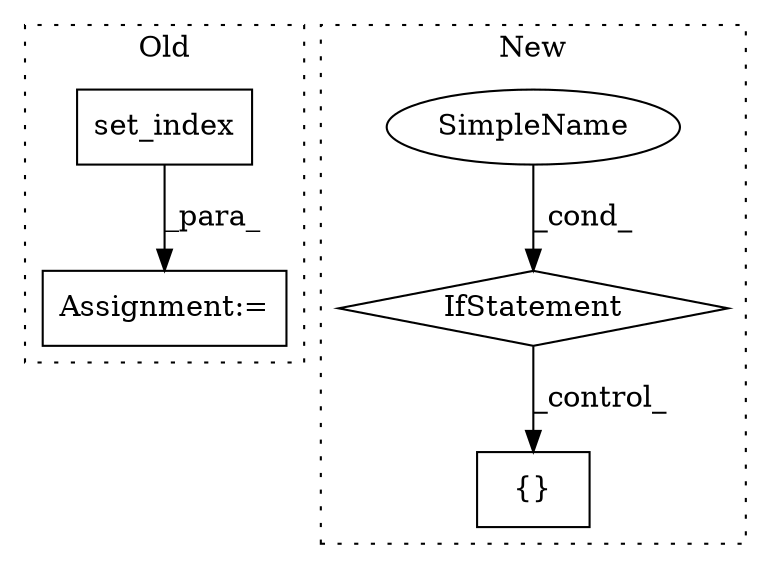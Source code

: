 digraph G {
subgraph cluster0 {
1 [label="set_index" a="32" s="7321,7365" l="10,1" shape="box"];
3 [label="Assignment:=" a="7" s="7286" l="1" shape="box"];
label = "Old";
style="dotted";
}
subgraph cluster1 {
2 [label="IfStatement" a="25" s="7266,7285" l="4,2" shape="diamond"];
4 [label="{}" a="4" s="7328,7349" l="1,1" shape="box"];
5 [label="SimpleName" a="42" s="" l="" shape="ellipse"];
label = "New";
style="dotted";
}
1 -> 3 [label="_para_"];
2 -> 4 [label="_control_"];
5 -> 2 [label="_cond_"];
}